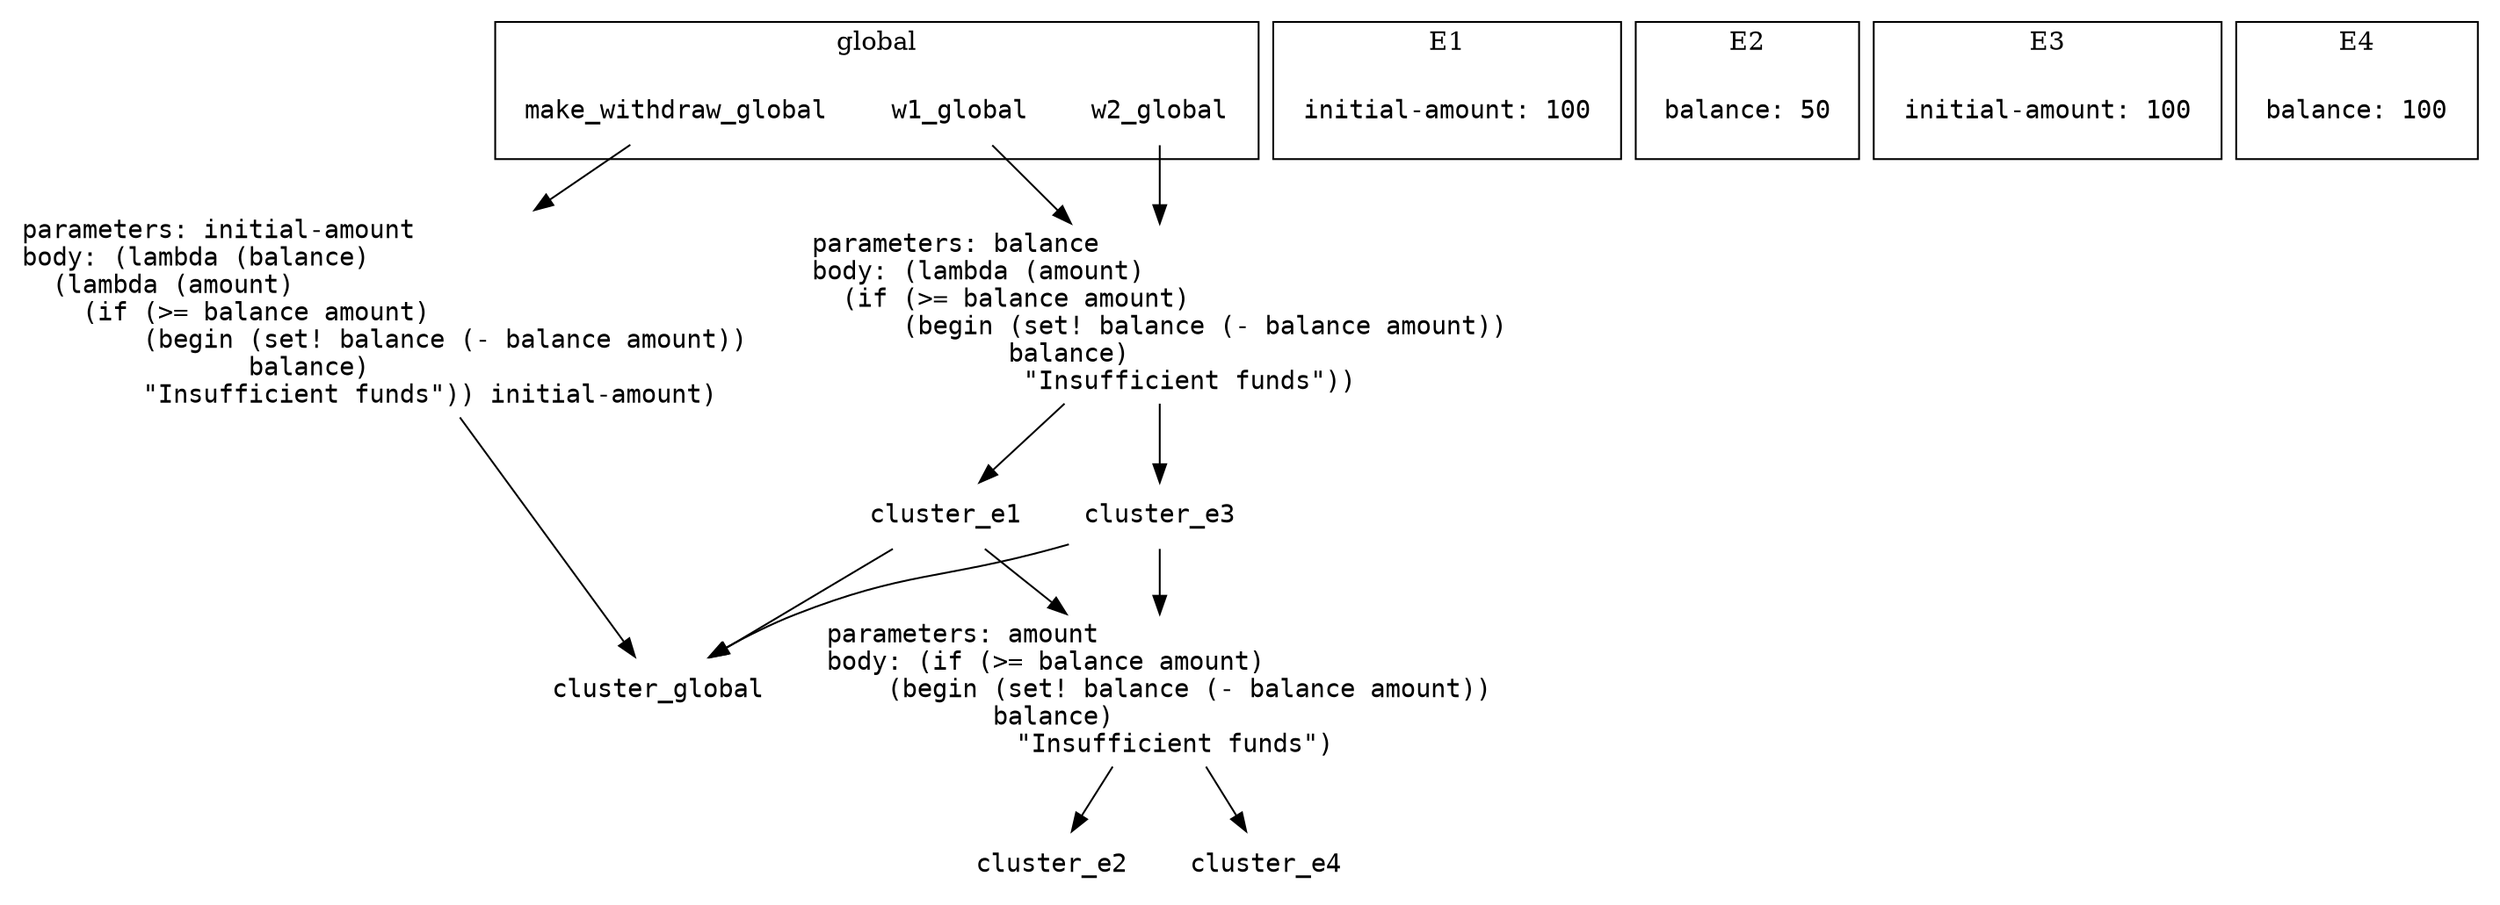 #!/usr/bin/env fdp
digraph make_withdraw {
        graph[splines=true]
        node[fontname=monospace, shape=plaintext]
        subgraph cluster_global {
                label="global"
                make_withdraw_global
                w1_global
                w2_global
        }
        make_withdraw[label="parameters: initial-amount\lbody: (lambda (balance)\l  (lambda (amount)\l    (if (>= balance amount)\l        (begin (set! balance (- balance amount))\l               balance)\l      \"Insufficient funds\")) initial-amount)"]
        make_withdraw_global -> make_withdraw
        make_withdraw -> cluster_global
        subgraph cluster_e1 {
                label="E1"
                e1_initial_amount[label="initial-amount: 100"]
        }
        lambda_balance[label="parameters: balance\lbody: (lambda (amount)\l  (if (>= balance amount)\l      (begin (set! balance (- balance amount))\l             balance)\l    \"Insufficient funds\"))"]
        w1_global -> lambda_balance
        lambda_balance -> cluster_e1
        cluster_e1 -> cluster_global
        lambda_amount[label="parameters: amount\lbody: (if (>= balance amount)\l    (begin (set! balance (- balance amount))\l           balance)\l  \"Insufficient funds\")"]
        cluster_e1 -> lambda_amount
        subgraph cluster_e2 {
                label="E2"
                e2_initial_amount[label="balance: 50"]
        }
        lambda_amount -> cluster_e2
        subgraph cluster_e3 {
                label="E3"
                e3_initial_amount[label="initial-amount: 100"]
        }
        w2_global -> lambda_balance
        lambda_balance -> cluster_e3
        cluster_e3 -> cluster_global
        subgraph cluster_e4 {
                label="E4"
                e4_initial_amount[label="balance: 100"]
        }
        cluster_e3 -> lambda_amount
        lambda_amount -> cluster_e4
}
